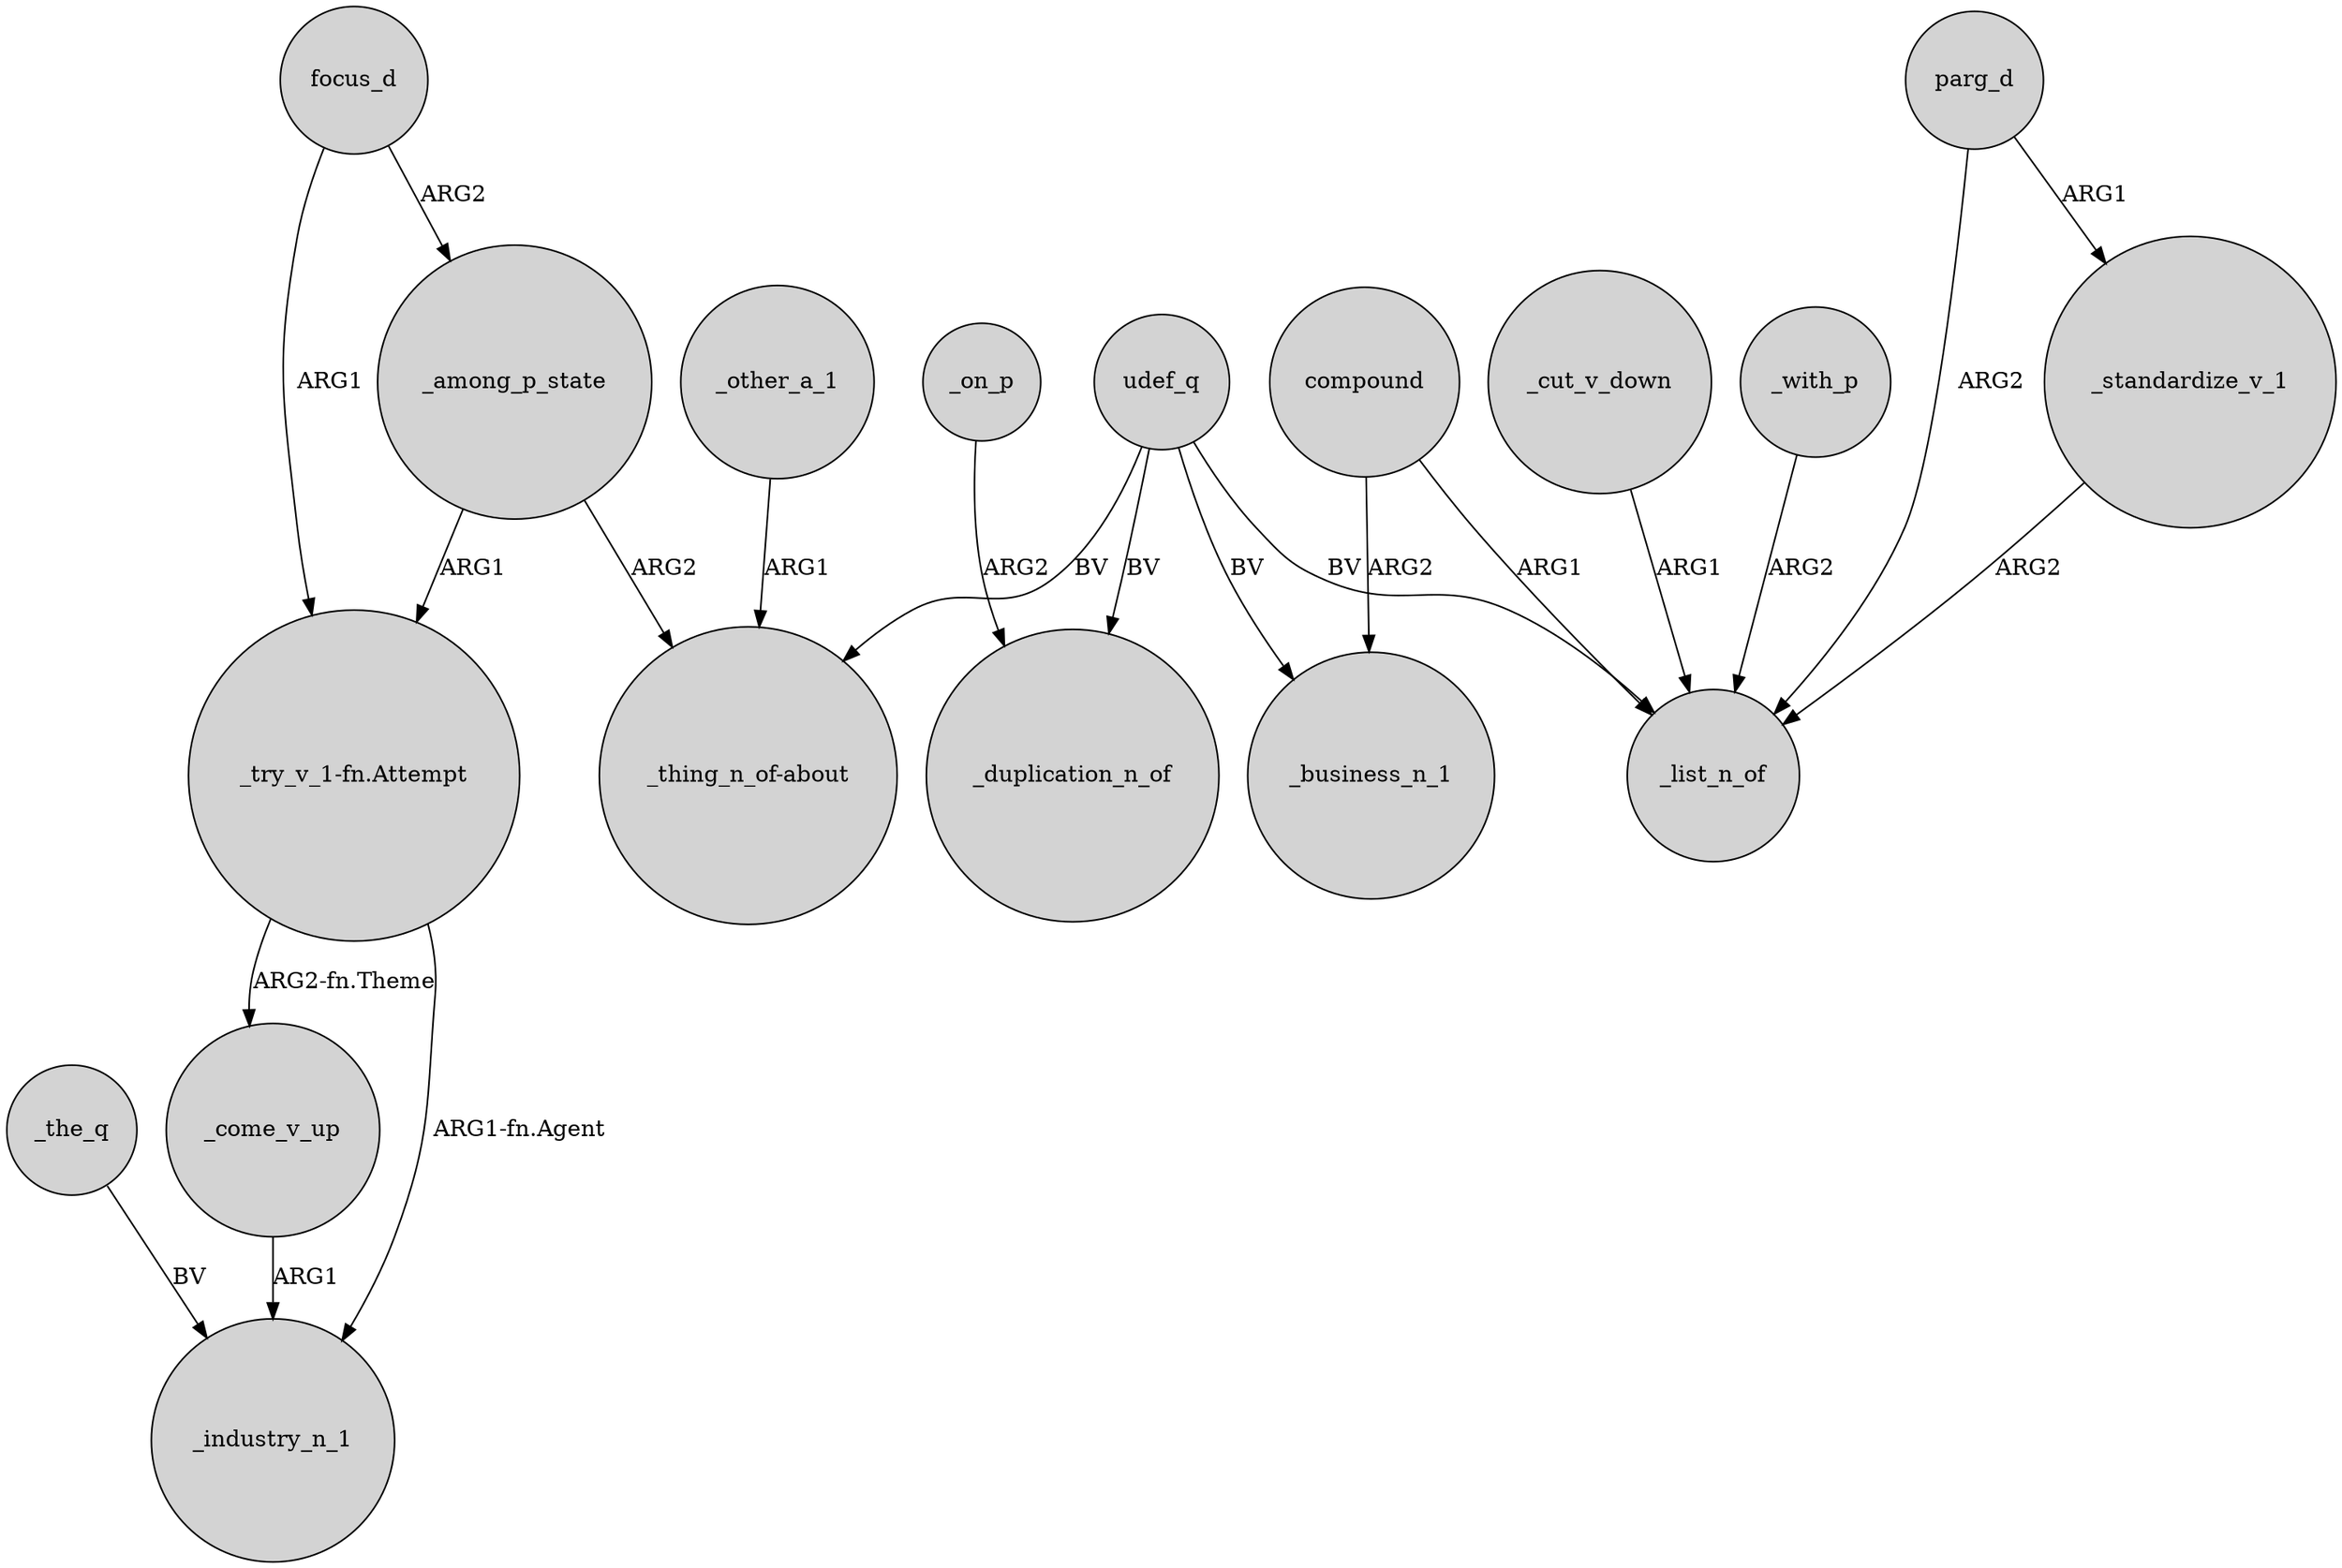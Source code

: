 digraph {
	node [shape=circle style=filled]
	udef_q -> "_thing_n_of-about" [label=BV]
	"_try_v_1-fn.Attempt" -> _come_v_up [label="ARG2-fn.Theme"]
	_among_p_state -> "_try_v_1-fn.Attempt" [label=ARG1]
	_on_p -> _duplication_n_of [label=ARG2]
	parg_d -> _list_n_of [label=ARG2]
	_the_q -> _industry_n_1 [label=BV]
	_other_a_1 -> "_thing_n_of-about" [label=ARG1]
	compound -> _list_n_of [label=ARG1]
	_cut_v_down -> _list_n_of [label=ARG1]
	udef_q -> _list_n_of [label=BV]
	compound -> _business_n_1 [label=ARG2]
	parg_d -> _standardize_v_1 [label=ARG1]
	udef_q -> _duplication_n_of [label=BV]
	udef_q -> _business_n_1 [label=BV]
	focus_d -> "_try_v_1-fn.Attempt" [label=ARG1]
	_with_p -> _list_n_of [label=ARG2]
	_come_v_up -> _industry_n_1 [label=ARG1]
	"_try_v_1-fn.Attempt" -> _industry_n_1 [label="ARG1-fn.Agent"]
	focus_d -> _among_p_state [label=ARG2]
	_among_p_state -> "_thing_n_of-about" [label=ARG2]
	_standardize_v_1 -> _list_n_of [label=ARG2]
}
